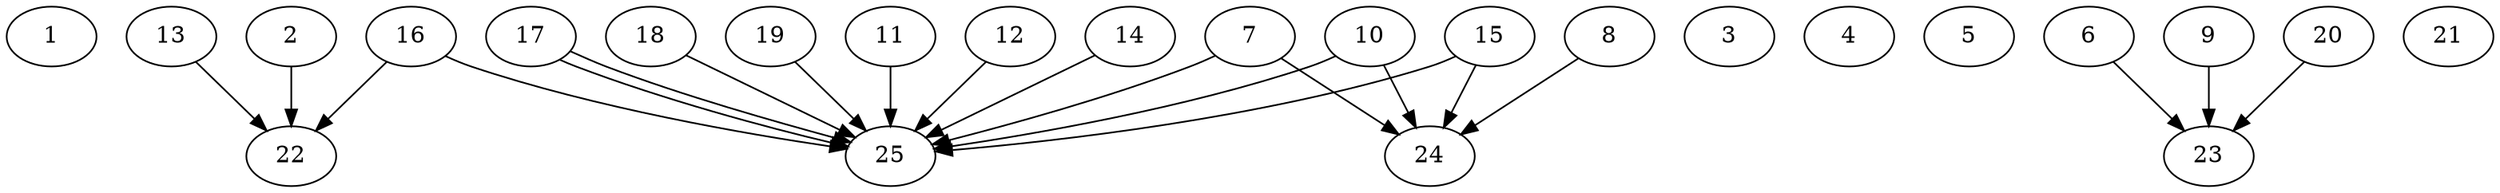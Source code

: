 // DAG automatically generated by daggen at Thu Oct  3 14:00:40 2019
// ./daggen --dot -n 25 --ccr 0.3 --fat 0.9 --regular 0.7 --density 0.5 --mindata 5242880 --maxdata 52428800 
digraph G {
  1 [size="141987840", alpha="0.05", expect_size="42596352"] 
  2 [size="169373013", alpha="0.07", expect_size="50811904"] 
  2 -> 22 [size ="50811904"]
  3 [size="98481493", alpha="0.20", expect_size="29544448"] 
  4 [size="70597973", alpha="0.19", expect_size="21179392"] 
  5 [size="174469120", alpha="0.08", expect_size="52340736"] 
  6 [size="110336000", alpha="0.01", expect_size="33100800"] 
  6 -> 23 [size ="33100800"]
  7 [size="139847680", alpha="0.11", expect_size="41954304"] 
  7 -> 24 [size ="41954304"]
  7 -> 25 [size ="41954304"]
  8 [size="134004053", alpha="0.00", expect_size="40201216"] 
  8 -> 24 [size ="40201216"]
  9 [size="139042133", alpha="0.19", expect_size="41712640"] 
  9 -> 23 [size ="41712640"]
  10 [size="156528640", alpha="0.16", expect_size="46958592"] 
  10 -> 24 [size ="46958592"]
  10 -> 25 [size ="46958592"]
  11 [size="119067307", alpha="0.20", expect_size="35720192"] 
  11 -> 25 [size ="35720192"]
  12 [size="161450667", alpha="0.07", expect_size="48435200"] 
  12 -> 25 [size ="48435200"]
  13 [size="56971947", alpha="0.09", expect_size="17091584"] 
  13 -> 22 [size ="17091584"]
  14 [size="53862400", alpha="0.09", expect_size="16158720"] 
  14 -> 25 [size ="16158720"]
  15 [size="48288427", alpha="0.01", expect_size="14486528"] 
  15 -> 24 [size ="14486528"]
  15 -> 25 [size ="14486528"]
  16 [size="111854933", alpha="0.08", expect_size="33556480"] 
  16 -> 22 [size ="33556480"]
  16 -> 25 [size ="33556480"]
  17 [size="121344000", alpha="0.19", expect_size="36403200"] 
  17 -> 25 [size ="36403200"]
  17 -> 25 [size ="36403200"]
  18 [size="47124480", alpha="0.13", expect_size="14137344"] 
  18 -> 25 [size ="14137344"]
  19 [size="50230613", alpha="0.11", expect_size="15069184"] 
  19 -> 25 [size ="15069184"]
  20 [size="40949760", alpha="0.11", expect_size="12284928"] 
  20 -> 23 [size ="12284928"]
  21 [size="165324800", alpha="0.06", expect_size="49597440"] 
  22 [size="163478187", alpha="0.02", expect_size="49043456"] 
  23 [size="63607467", alpha="0.07", expect_size="19082240"] 
  24 [size="131723947", alpha="0.19", expect_size="39517184"] 
  25 [size="42127360", alpha="0.11", expect_size="12638208"] 
}
